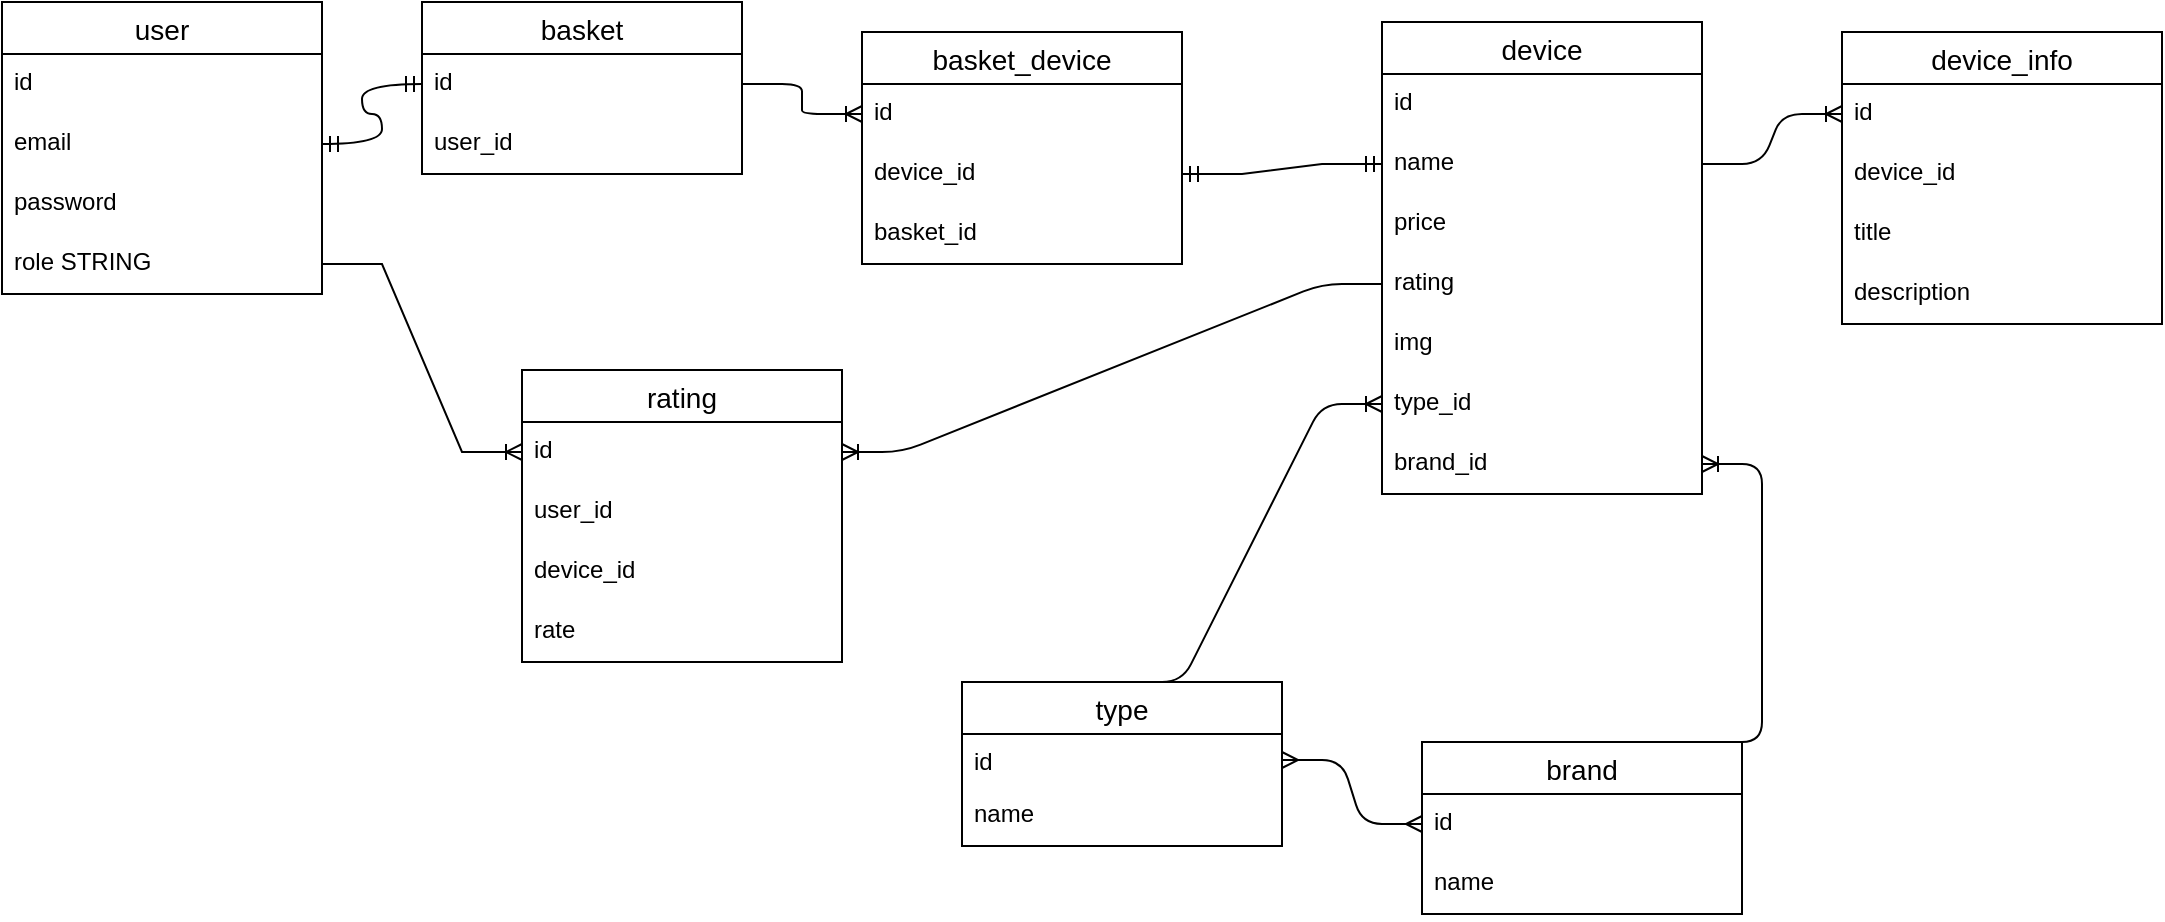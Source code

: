 <mxfile version="23.1.4" type="device">
  <diagram name="Страница — 1" id="wcYLRC5JqmKi2HlzdWHf">
    <mxGraphModel dx="1434" dy="746" grid="1" gridSize="10" guides="1" tooltips="1" connect="1" arrows="1" fold="1" page="1" pageScale="1" pageWidth="600" pageHeight="500" math="0" shadow="0">
      <root>
        <mxCell id="0" />
        <mxCell id="1" parent="0" />
        <mxCell id="yt8_Ubjs-kY4sm54s_Xh-1" value="user" style="swimlane;fontStyle=0;childLayout=stackLayout;horizontal=1;startSize=26;horizontalStack=0;resizeParent=1;resizeParentMax=0;resizeLast=0;collapsible=1;marginBottom=0;align=center;fontSize=14;" vertex="1" parent="1">
          <mxGeometry x="20" y="20" width="160" height="146" as="geometry" />
        </mxCell>
        <mxCell id="yt8_Ubjs-kY4sm54s_Xh-2" value="id" style="text;strokeColor=none;fillColor=none;spacingLeft=4;spacingRight=4;overflow=hidden;rotatable=0;points=[[0,0.5],[1,0.5]];portConstraint=eastwest;fontSize=12;whiteSpace=wrap;html=1;" vertex="1" parent="yt8_Ubjs-kY4sm54s_Xh-1">
          <mxGeometry y="26" width="160" height="30" as="geometry" />
        </mxCell>
        <mxCell id="yt8_Ubjs-kY4sm54s_Xh-4" value="email" style="text;strokeColor=none;fillColor=none;spacingLeft=4;spacingRight=4;overflow=hidden;rotatable=0;points=[[0,0.5],[1,0.5]];portConstraint=eastwest;fontSize=12;whiteSpace=wrap;html=1;" vertex="1" parent="yt8_Ubjs-kY4sm54s_Xh-1">
          <mxGeometry y="56" width="160" height="30" as="geometry" />
        </mxCell>
        <mxCell id="yt8_Ubjs-kY4sm54s_Xh-3" value="password" style="text;strokeColor=none;fillColor=none;spacingLeft=4;spacingRight=4;overflow=hidden;rotatable=0;points=[[0,0.5],[1,0.5]];portConstraint=eastwest;fontSize=12;whiteSpace=wrap;html=1;" vertex="1" parent="yt8_Ubjs-kY4sm54s_Xh-1">
          <mxGeometry y="86" width="160" height="30" as="geometry" />
        </mxCell>
        <mxCell id="yt8_Ubjs-kY4sm54s_Xh-6" value="role STRING" style="text;strokeColor=none;fillColor=none;spacingLeft=4;spacingRight=4;overflow=hidden;rotatable=0;points=[[0,0.5],[1,0.5]];portConstraint=eastwest;fontSize=12;whiteSpace=wrap;html=1;" vertex="1" parent="yt8_Ubjs-kY4sm54s_Xh-1">
          <mxGeometry y="116" width="160" height="30" as="geometry" />
        </mxCell>
        <mxCell id="yt8_Ubjs-kY4sm54s_Xh-7" value="basket" style="swimlane;fontStyle=0;childLayout=stackLayout;horizontal=1;startSize=26;horizontalStack=0;resizeParent=1;resizeParentMax=0;resizeLast=0;collapsible=1;marginBottom=0;align=center;fontSize=14;" vertex="1" parent="1">
          <mxGeometry x="230" y="20" width="160" height="86" as="geometry" />
        </mxCell>
        <mxCell id="yt8_Ubjs-kY4sm54s_Xh-8" value="id" style="text;strokeColor=none;fillColor=none;spacingLeft=4;spacingRight=4;overflow=hidden;rotatable=0;points=[[0,0.5],[1,0.5]];portConstraint=eastwest;fontSize=12;whiteSpace=wrap;html=1;" vertex="1" parent="yt8_Ubjs-kY4sm54s_Xh-7">
          <mxGeometry y="26" width="160" height="30" as="geometry" />
        </mxCell>
        <mxCell id="yt8_Ubjs-kY4sm54s_Xh-9" value="user_id" style="text;strokeColor=none;fillColor=none;spacingLeft=4;spacingRight=4;overflow=hidden;rotatable=0;points=[[0,0.5],[1,0.5]];portConstraint=eastwest;fontSize=12;whiteSpace=wrap;html=1;" vertex="1" parent="yt8_Ubjs-kY4sm54s_Xh-7">
          <mxGeometry y="56" width="160" height="30" as="geometry" />
        </mxCell>
        <mxCell id="yt8_Ubjs-kY4sm54s_Xh-12" value="" style="edgeStyle=entityRelationEdgeStyle;fontSize=12;html=1;endArrow=ERmandOne;startArrow=ERmandOne;rounded=0;exitX=1;exitY=0.5;exitDx=0;exitDy=0;entryX=0;entryY=0.5;entryDx=0;entryDy=0;curved=1;" edge="1" parent="1" source="yt8_Ubjs-kY4sm54s_Xh-4" target="yt8_Ubjs-kY4sm54s_Xh-8">
          <mxGeometry width="100" height="100" relative="1" as="geometry">
            <mxPoint x="390" y="420" as="sourcePoint" />
            <mxPoint x="490" y="320" as="targetPoint" />
          </mxGeometry>
        </mxCell>
        <mxCell id="yt8_Ubjs-kY4sm54s_Xh-14" value="device" style="swimlane;fontStyle=0;childLayout=stackLayout;horizontal=1;startSize=26;horizontalStack=0;resizeParent=1;resizeParentMax=0;resizeLast=0;collapsible=1;marginBottom=0;align=center;fontSize=14;" vertex="1" parent="1">
          <mxGeometry x="710" y="30" width="160" height="236" as="geometry" />
        </mxCell>
        <mxCell id="yt8_Ubjs-kY4sm54s_Xh-15" value="id" style="text;strokeColor=none;fillColor=none;spacingLeft=4;spacingRight=4;overflow=hidden;rotatable=0;points=[[0,0.5],[1,0.5]];portConstraint=eastwest;fontSize=12;whiteSpace=wrap;html=1;" vertex="1" parent="yt8_Ubjs-kY4sm54s_Xh-14">
          <mxGeometry y="26" width="160" height="30" as="geometry" />
        </mxCell>
        <mxCell id="yt8_Ubjs-kY4sm54s_Xh-16" value="name" style="text;strokeColor=none;fillColor=none;spacingLeft=4;spacingRight=4;overflow=hidden;rotatable=0;points=[[0,0.5],[1,0.5]];portConstraint=eastwest;fontSize=12;whiteSpace=wrap;html=1;" vertex="1" parent="yt8_Ubjs-kY4sm54s_Xh-14">
          <mxGeometry y="56" width="160" height="30" as="geometry" />
        </mxCell>
        <mxCell id="yt8_Ubjs-kY4sm54s_Xh-17" value="price" style="text;strokeColor=none;fillColor=none;spacingLeft=4;spacingRight=4;overflow=hidden;rotatable=0;points=[[0,0.5],[1,0.5]];portConstraint=eastwest;fontSize=12;whiteSpace=wrap;html=1;" vertex="1" parent="yt8_Ubjs-kY4sm54s_Xh-14">
          <mxGeometry y="86" width="160" height="30" as="geometry" />
        </mxCell>
        <mxCell id="yt8_Ubjs-kY4sm54s_Xh-18" value="rating" style="text;strokeColor=none;fillColor=none;spacingLeft=4;spacingRight=4;overflow=hidden;rotatable=0;points=[[0,0.5],[1,0.5]];portConstraint=eastwest;fontSize=12;whiteSpace=wrap;html=1;" vertex="1" parent="yt8_Ubjs-kY4sm54s_Xh-14">
          <mxGeometry y="116" width="160" height="30" as="geometry" />
        </mxCell>
        <mxCell id="yt8_Ubjs-kY4sm54s_Xh-19" value="img" style="text;strokeColor=none;fillColor=none;spacingLeft=4;spacingRight=4;overflow=hidden;rotatable=0;points=[[0,0.5],[1,0.5]];portConstraint=eastwest;fontSize=12;whiteSpace=wrap;html=1;" vertex="1" parent="yt8_Ubjs-kY4sm54s_Xh-14">
          <mxGeometry y="146" width="160" height="30" as="geometry" />
        </mxCell>
        <mxCell id="yt8_Ubjs-kY4sm54s_Xh-20" value="type_id" style="text;strokeColor=none;fillColor=none;spacingLeft=4;spacingRight=4;overflow=hidden;rotatable=0;points=[[0,0.5],[1,0.5]];portConstraint=eastwest;fontSize=12;whiteSpace=wrap;html=1;" vertex="1" parent="yt8_Ubjs-kY4sm54s_Xh-14">
          <mxGeometry y="176" width="160" height="30" as="geometry" />
        </mxCell>
        <mxCell id="yt8_Ubjs-kY4sm54s_Xh-31" value="brand_id" style="text;strokeColor=none;fillColor=none;spacingLeft=4;spacingRight=4;overflow=hidden;rotatable=0;points=[[0,0.5],[1,0.5]];portConstraint=eastwest;fontSize=12;whiteSpace=wrap;html=1;" vertex="1" parent="yt8_Ubjs-kY4sm54s_Xh-14">
          <mxGeometry y="206" width="160" height="30" as="geometry" />
        </mxCell>
        <mxCell id="yt8_Ubjs-kY4sm54s_Xh-22" value="brand" style="swimlane;fontStyle=0;childLayout=stackLayout;horizontal=1;startSize=26;horizontalStack=0;resizeParent=1;resizeParentMax=0;resizeLast=0;collapsible=1;marginBottom=0;align=center;fontSize=14;" vertex="1" parent="1">
          <mxGeometry x="730" y="390" width="160" height="86" as="geometry">
            <mxRectangle x="345" y="290" width="80" height="30" as="alternateBounds" />
          </mxGeometry>
        </mxCell>
        <mxCell id="yt8_Ubjs-kY4sm54s_Xh-23" value="id" style="text;strokeColor=none;fillColor=none;spacingLeft=4;spacingRight=4;overflow=hidden;rotatable=0;points=[[0,0.5],[1,0.5]];portConstraint=eastwest;fontSize=12;whiteSpace=wrap;html=1;" vertex="1" parent="yt8_Ubjs-kY4sm54s_Xh-22">
          <mxGeometry y="26" width="160" height="30" as="geometry" />
        </mxCell>
        <mxCell id="yt8_Ubjs-kY4sm54s_Xh-24" value="name" style="text;strokeColor=none;fillColor=none;spacingLeft=4;spacingRight=4;overflow=hidden;rotatable=0;points=[[0,0.5],[1,0.5]];portConstraint=eastwest;fontSize=12;whiteSpace=wrap;html=1;" vertex="1" parent="yt8_Ubjs-kY4sm54s_Xh-22">
          <mxGeometry y="56" width="160" height="30" as="geometry" />
        </mxCell>
        <mxCell id="yt8_Ubjs-kY4sm54s_Xh-25" value="type" style="swimlane;fontStyle=0;childLayout=stackLayout;horizontal=1;startSize=26;horizontalStack=0;resizeParent=1;resizeParentMax=0;resizeLast=0;collapsible=1;marginBottom=0;align=center;fontSize=14;" vertex="1" parent="1">
          <mxGeometry x="500" y="360" width="160" height="82" as="geometry">
            <mxRectangle x="350" y="210" width="70" height="30" as="alternateBounds" />
          </mxGeometry>
        </mxCell>
        <mxCell id="yt8_Ubjs-kY4sm54s_Xh-26" value="id" style="text;strokeColor=none;fillColor=none;spacingLeft=4;spacingRight=4;overflow=hidden;rotatable=0;points=[[0,0.5],[1,0.5]];portConstraint=eastwest;fontSize=12;whiteSpace=wrap;html=1;" vertex="1" parent="yt8_Ubjs-kY4sm54s_Xh-25">
          <mxGeometry y="26" width="160" height="26" as="geometry" />
        </mxCell>
        <mxCell id="yt8_Ubjs-kY4sm54s_Xh-27" value="name" style="text;strokeColor=none;fillColor=none;spacingLeft=4;spacingRight=4;overflow=hidden;rotatable=0;points=[[0,0.5],[1,0.5]];portConstraint=eastwest;fontSize=12;whiteSpace=wrap;html=1;" vertex="1" parent="yt8_Ubjs-kY4sm54s_Xh-25">
          <mxGeometry y="52" width="160" height="30" as="geometry" />
        </mxCell>
        <mxCell id="yt8_Ubjs-kY4sm54s_Xh-29" value="" style="edgeStyle=entityRelationEdgeStyle;fontSize=12;html=1;endArrow=ERoneToMany;rounded=1;entryX=0;entryY=0.5;entryDx=0;entryDy=0;curved=0;exitX=0.5;exitY=0;exitDx=0;exitDy=0;" edge="1" parent="1" source="yt8_Ubjs-kY4sm54s_Xh-25" target="yt8_Ubjs-kY4sm54s_Xh-20">
          <mxGeometry width="100" height="100" relative="1" as="geometry">
            <mxPoint x="350" y="300" as="sourcePoint" />
            <mxPoint x="410" y="180" as="targetPoint" />
          </mxGeometry>
        </mxCell>
        <mxCell id="yt8_Ubjs-kY4sm54s_Xh-32" value="" style="edgeStyle=entityRelationEdgeStyle;fontSize=12;html=1;endArrow=ERoneToMany;rounded=1;curved=0;exitX=0.5;exitY=0;exitDx=0;exitDy=0;" edge="1" parent="1" source="yt8_Ubjs-kY4sm54s_Xh-22" target="yt8_Ubjs-kY4sm54s_Xh-31">
          <mxGeometry width="100" height="100" relative="1" as="geometry">
            <mxPoint x="370" y="360" as="sourcePoint" />
            <mxPoint x="460" y="221" as="targetPoint" />
            <Array as="points">
              <mxPoint x="480" y="310" />
              <mxPoint x="570" y="300" />
            </Array>
          </mxGeometry>
        </mxCell>
        <mxCell id="yt8_Ubjs-kY4sm54s_Xh-33" value="" style="edgeStyle=entityRelationEdgeStyle;fontSize=12;html=1;endArrow=ERmany;startArrow=ERmany;rounded=1;curved=0;strokeColor=default;entryX=1;entryY=0.5;entryDx=0;entryDy=0;exitX=0;exitY=0.5;exitDx=0;exitDy=0;" edge="1" parent="1" source="yt8_Ubjs-kY4sm54s_Xh-23" target="yt8_Ubjs-kY4sm54s_Xh-26">
          <mxGeometry width="100" height="100" relative="1" as="geometry">
            <mxPoint x="110" y="520" as="sourcePoint" />
            <mxPoint x="220" y="270" as="targetPoint" />
            <Array as="points">
              <mxPoint x="130" y="550" />
              <mxPoint x="380" y="500" />
            </Array>
          </mxGeometry>
        </mxCell>
        <mxCell id="yt8_Ubjs-kY4sm54s_Xh-37" value="device_info" style="swimlane;fontStyle=0;childLayout=stackLayout;horizontal=1;startSize=26;horizontalStack=0;resizeParent=1;resizeParentMax=0;resizeLast=0;collapsible=1;marginBottom=0;align=center;fontSize=14;" vertex="1" parent="1">
          <mxGeometry x="940" y="35" width="160" height="146" as="geometry" />
        </mxCell>
        <mxCell id="yt8_Ubjs-kY4sm54s_Xh-38" value="id" style="text;strokeColor=none;fillColor=none;spacingLeft=4;spacingRight=4;overflow=hidden;rotatable=0;points=[[0,0.5],[1,0.5]];portConstraint=eastwest;fontSize=12;whiteSpace=wrap;html=1;" vertex="1" parent="yt8_Ubjs-kY4sm54s_Xh-37">
          <mxGeometry y="26" width="160" height="30" as="geometry" />
        </mxCell>
        <mxCell id="yt8_Ubjs-kY4sm54s_Xh-39" value="device_id" style="text;strokeColor=none;fillColor=none;spacingLeft=4;spacingRight=4;overflow=hidden;rotatable=0;points=[[0,0.5],[1,0.5]];portConstraint=eastwest;fontSize=12;whiteSpace=wrap;html=1;" vertex="1" parent="yt8_Ubjs-kY4sm54s_Xh-37">
          <mxGeometry y="56" width="160" height="30" as="geometry" />
        </mxCell>
        <mxCell id="yt8_Ubjs-kY4sm54s_Xh-48" value="title" style="text;strokeColor=none;fillColor=none;spacingLeft=4;spacingRight=4;overflow=hidden;rotatable=0;points=[[0,0.5],[1,0.5]];portConstraint=eastwest;fontSize=12;whiteSpace=wrap;html=1;" vertex="1" parent="yt8_Ubjs-kY4sm54s_Xh-37">
          <mxGeometry y="86" width="160" height="30" as="geometry" />
        </mxCell>
        <mxCell id="yt8_Ubjs-kY4sm54s_Xh-49" value="description" style="text;strokeColor=none;fillColor=none;spacingLeft=4;spacingRight=4;overflow=hidden;rotatable=0;points=[[0,0.5],[1,0.5]];portConstraint=eastwest;fontSize=12;whiteSpace=wrap;html=1;" vertex="1" parent="yt8_Ubjs-kY4sm54s_Xh-37">
          <mxGeometry y="116" width="160" height="30" as="geometry" />
        </mxCell>
        <mxCell id="yt8_Ubjs-kY4sm54s_Xh-47" value="" style="edgeStyle=entityRelationEdgeStyle;fontSize=12;html=1;endArrow=ERoneToMany;rounded=1;entryX=0;entryY=0.5;entryDx=0;entryDy=0;curved=0;" edge="1" parent="1" source="yt8_Ubjs-kY4sm54s_Xh-16" target="yt8_Ubjs-kY4sm54s_Xh-38">
          <mxGeometry width="100" height="100" relative="1" as="geometry">
            <mxPoint x="390" y="420" as="sourcePoint" />
            <mxPoint x="490" y="320" as="targetPoint" />
          </mxGeometry>
        </mxCell>
        <mxCell id="yt8_Ubjs-kY4sm54s_Xh-51" value="basket_device" style="swimlane;fontStyle=0;childLayout=stackLayout;horizontal=1;startSize=26;horizontalStack=0;resizeParent=1;resizeParentMax=0;resizeLast=0;collapsible=1;marginBottom=0;align=center;fontSize=14;" vertex="1" parent="1">
          <mxGeometry x="450" y="35" width="160" height="116" as="geometry" />
        </mxCell>
        <mxCell id="yt8_Ubjs-kY4sm54s_Xh-52" value="id" style="text;strokeColor=none;fillColor=none;spacingLeft=4;spacingRight=4;overflow=hidden;rotatable=0;points=[[0,0.5],[1,0.5]];portConstraint=eastwest;fontSize=12;whiteSpace=wrap;html=1;" vertex="1" parent="yt8_Ubjs-kY4sm54s_Xh-51">
          <mxGeometry y="26" width="160" height="30" as="geometry" />
        </mxCell>
        <mxCell id="yt8_Ubjs-kY4sm54s_Xh-53" value="device_id" style="text;strokeColor=none;fillColor=none;spacingLeft=4;spacingRight=4;overflow=hidden;rotatable=0;points=[[0,0.5],[1,0.5]];portConstraint=eastwest;fontSize=12;whiteSpace=wrap;html=1;" vertex="1" parent="yt8_Ubjs-kY4sm54s_Xh-51">
          <mxGeometry y="56" width="160" height="30" as="geometry" />
        </mxCell>
        <mxCell id="yt8_Ubjs-kY4sm54s_Xh-54" value="basket_id" style="text;strokeColor=none;fillColor=none;spacingLeft=4;spacingRight=4;overflow=hidden;rotatable=0;points=[[0,0.5],[1,0.5]];portConstraint=eastwest;fontSize=12;whiteSpace=wrap;html=1;" vertex="1" parent="yt8_Ubjs-kY4sm54s_Xh-51">
          <mxGeometry y="86" width="160" height="30" as="geometry" />
        </mxCell>
        <mxCell id="yt8_Ubjs-kY4sm54s_Xh-55" value="" style="edgeStyle=entityRelationEdgeStyle;fontSize=12;html=1;endArrow=ERoneToMany;rounded=1;exitX=1;exitY=0.5;exitDx=0;exitDy=0;curved=0;entryX=0;entryY=0.5;entryDx=0;entryDy=0;" edge="1" parent="1" source="yt8_Ubjs-kY4sm54s_Xh-8" target="yt8_Ubjs-kY4sm54s_Xh-52">
          <mxGeometry width="100" height="100" relative="1" as="geometry">
            <mxPoint x="390" y="420" as="sourcePoint" />
            <mxPoint x="400" y="169" as="targetPoint" />
          </mxGeometry>
        </mxCell>
        <mxCell id="yt8_Ubjs-kY4sm54s_Xh-56" value="" style="edgeStyle=entityRelationEdgeStyle;fontSize=12;html=1;endArrow=ERmandOne;startArrow=ERmandOne;rounded=0;entryX=0;entryY=0.5;entryDx=0;entryDy=0;exitX=1;exitY=0.5;exitDx=0;exitDy=0;" edge="1" parent="1" source="yt8_Ubjs-kY4sm54s_Xh-53" target="yt8_Ubjs-kY4sm54s_Xh-16">
          <mxGeometry width="100" height="100" relative="1" as="geometry">
            <mxPoint x="400" y="192" as="sourcePoint" />
            <mxPoint x="490" y="320" as="targetPoint" />
          </mxGeometry>
        </mxCell>
        <mxCell id="yt8_Ubjs-kY4sm54s_Xh-57" value="rating" style="swimlane;fontStyle=0;childLayout=stackLayout;horizontal=1;startSize=26;horizontalStack=0;resizeParent=1;resizeParentMax=0;resizeLast=0;collapsible=1;marginBottom=0;align=center;fontSize=14;" vertex="1" parent="1">
          <mxGeometry x="280" y="204" width="160" height="146" as="geometry">
            <mxRectangle x="345" y="290" width="80" height="30" as="alternateBounds" />
          </mxGeometry>
        </mxCell>
        <mxCell id="yt8_Ubjs-kY4sm54s_Xh-58" value="id" style="text;strokeColor=none;fillColor=none;spacingLeft=4;spacingRight=4;overflow=hidden;rotatable=0;points=[[0,0.5],[1,0.5]];portConstraint=eastwest;fontSize=12;whiteSpace=wrap;html=1;" vertex="1" parent="yt8_Ubjs-kY4sm54s_Xh-57">
          <mxGeometry y="26" width="160" height="30" as="geometry" />
        </mxCell>
        <mxCell id="yt8_Ubjs-kY4sm54s_Xh-59" value="user_id" style="text;strokeColor=none;fillColor=none;spacingLeft=4;spacingRight=4;overflow=hidden;rotatable=0;points=[[0,0.5],[1,0.5]];portConstraint=eastwest;fontSize=12;whiteSpace=wrap;html=1;" vertex="1" parent="yt8_Ubjs-kY4sm54s_Xh-57">
          <mxGeometry y="56" width="160" height="30" as="geometry" />
        </mxCell>
        <mxCell id="yt8_Ubjs-kY4sm54s_Xh-60" value="device_id" style="text;strokeColor=none;fillColor=none;spacingLeft=4;spacingRight=4;overflow=hidden;rotatable=0;points=[[0,0.5],[1,0.5]];portConstraint=eastwest;fontSize=12;whiteSpace=wrap;html=1;" vertex="1" parent="yt8_Ubjs-kY4sm54s_Xh-57">
          <mxGeometry y="86" width="160" height="30" as="geometry" />
        </mxCell>
        <mxCell id="yt8_Ubjs-kY4sm54s_Xh-61" value="rate" style="text;strokeColor=none;fillColor=none;spacingLeft=4;spacingRight=4;overflow=hidden;rotatable=0;points=[[0,0.5],[1,0.5]];portConstraint=eastwest;fontSize=12;whiteSpace=wrap;html=1;" vertex="1" parent="yt8_Ubjs-kY4sm54s_Xh-57">
          <mxGeometry y="116" width="160" height="30" as="geometry" />
        </mxCell>
        <mxCell id="yt8_Ubjs-kY4sm54s_Xh-62" value="" style="edgeStyle=entityRelationEdgeStyle;fontSize=12;html=1;endArrow=ERoneToMany;rounded=1;exitX=0;exitY=0.5;exitDx=0;exitDy=0;entryX=1;entryY=0.5;entryDx=0;entryDy=0;curved=0;" edge="1" parent="1" source="yt8_Ubjs-kY4sm54s_Xh-18" target="yt8_Ubjs-kY4sm54s_Xh-58">
          <mxGeometry width="100" height="100" relative="1" as="geometry">
            <mxPoint x="390" y="420" as="sourcePoint" />
            <mxPoint x="490" y="320" as="targetPoint" />
          </mxGeometry>
        </mxCell>
        <mxCell id="yt8_Ubjs-kY4sm54s_Xh-63" value="" style="edgeStyle=entityRelationEdgeStyle;fontSize=12;html=1;endArrow=ERoneToMany;rounded=0;exitX=1;exitY=0.5;exitDx=0;exitDy=0;entryX=0;entryY=0.5;entryDx=0;entryDy=0;" edge="1" parent="1" source="yt8_Ubjs-kY4sm54s_Xh-6" target="yt8_Ubjs-kY4sm54s_Xh-58">
          <mxGeometry width="100" height="100" relative="1" as="geometry">
            <mxPoint x="390" y="420" as="sourcePoint" />
            <mxPoint x="490" y="320" as="targetPoint" />
          </mxGeometry>
        </mxCell>
      </root>
    </mxGraphModel>
  </diagram>
</mxfile>
